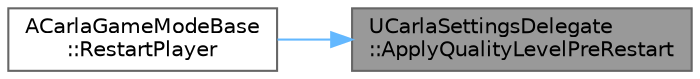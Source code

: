 digraph "UCarlaSettingsDelegate::ApplyQualityLevelPreRestart"
{
 // INTERACTIVE_SVG=YES
 // LATEX_PDF_SIZE
  bgcolor="transparent";
  edge [fontname=Helvetica,fontsize=10,labelfontname=Helvetica,labelfontsize=10];
  node [fontname=Helvetica,fontsize=10,shape=box,height=0.2,width=0.4];
  rankdir="RL";
  Node1 [id="Node000001",label="UCarlaSettingsDelegate\l::ApplyQualityLevelPreRestart",height=0.2,width=0.4,color="gray40", fillcolor="grey60", style="filled", fontcolor="black",tooltip="Before loading a level, apply the current settings."];
  Node1 -> Node2 [id="edge1_Node000001_Node000002",dir="back",color="steelblue1",style="solid",tooltip=" "];
  Node2 [id="Node000002",label="ACarlaGameModeBase\l::RestartPlayer",height=0.2,width=0.4,color="grey40", fillcolor="white", style="filled",URL="$db/de5/classACarlaGameModeBase.html#a6432ad32a9c3868d814f51c8b96a4b83",tooltip=" "];
}
